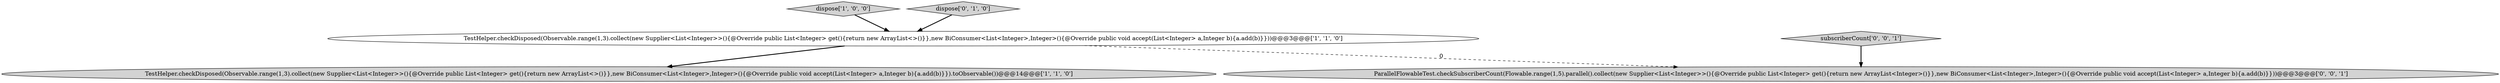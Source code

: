 digraph {
2 [style = filled, label = "dispose['1', '0', '0']", fillcolor = lightgray, shape = diamond image = "AAA0AAABBB1BBB"];
3 [style = filled, label = "dispose['0', '1', '0']", fillcolor = lightgray, shape = diamond image = "AAA0AAABBB2BBB"];
4 [style = filled, label = "ParallelFlowableTest.checkSubscriberCount(Flowable.range(1,5).parallel().collect(new Supplier<List<Integer>>(){@Override public List<Integer> get(){return new ArrayList<Integer>()}},new BiConsumer<List<Integer>,Integer>(){@Override public void accept(List<Integer> a,Integer b){a.add(b)}}))@@@3@@@['0', '0', '1']", fillcolor = lightgray, shape = ellipse image = "AAA0AAABBB3BBB"];
5 [style = filled, label = "subscriberCount['0', '0', '1']", fillcolor = lightgray, shape = diamond image = "AAA0AAABBB3BBB"];
0 [style = filled, label = "TestHelper.checkDisposed(Observable.range(1,3).collect(new Supplier<List<Integer>>(){@Override public List<Integer> get(){return new ArrayList<>()}},new BiConsumer<List<Integer>,Integer>(){@Override public void accept(List<Integer> a,Integer b){a.add(b)}}))@@@3@@@['1', '1', '0']", fillcolor = white, shape = ellipse image = "AAA0AAABBB1BBB"];
1 [style = filled, label = "TestHelper.checkDisposed(Observable.range(1,3).collect(new Supplier<List<Integer>>(){@Override public List<Integer> get(){return new ArrayList<>()}},new BiConsumer<List<Integer>,Integer>(){@Override public void accept(List<Integer> a,Integer b){a.add(b)}}).toObservable())@@@14@@@['1', '1', '0']", fillcolor = lightgray, shape = ellipse image = "AAA0AAABBB1BBB"];
2->0 [style = bold, label=""];
3->0 [style = bold, label=""];
0->4 [style = dashed, label="0"];
0->1 [style = bold, label=""];
5->4 [style = bold, label=""];
}
